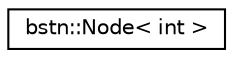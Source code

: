 digraph "Graphical Class Hierarchy"
{
  edge [fontname="Helvetica",fontsize="10",labelfontname="Helvetica",labelfontsize="10"];
  node [fontname="Helvetica",fontsize="10",shape=record];
  rankdir="LR";
  Node1 [label="bstn::Node\< int \>",height=0.2,width=0.4,color="black", fillcolor="white", style="filled",URL="$classbstn_1_1_node.html"];
}
